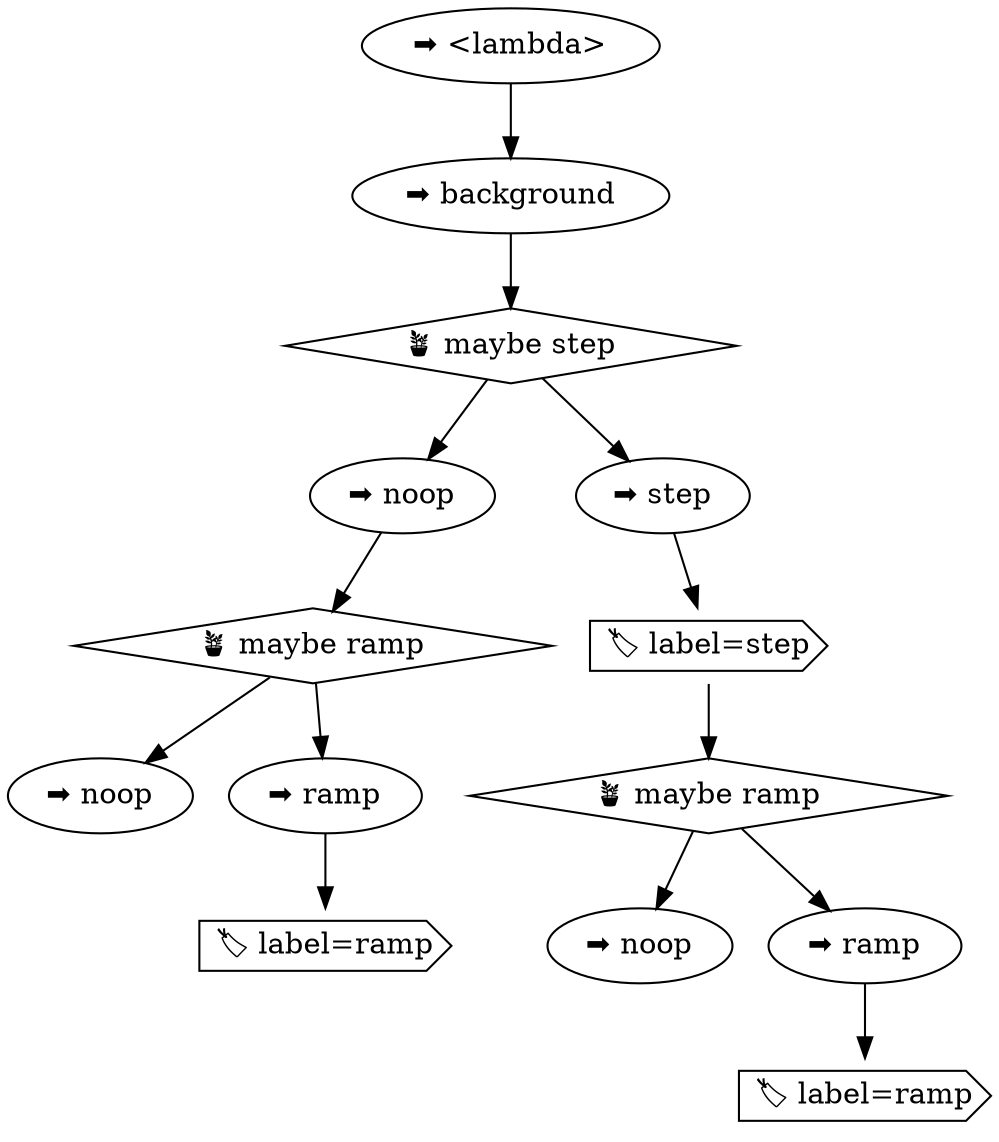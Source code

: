 digraph tree {
    "0x0" [label="➡️ <lambda>" tooltip="None"];
    "0x1" [label="➡️ background" tooltip="{
    'background.offset': 0.0,
    'background.signal_length': 512,
    'background.strength': 0.1
}"];
    "0x2" [label="🪴 maybe step" shape=diamond tooltip="probs=[0.8, 0.2]"];
    "0x3" [label="➡️ noop" tooltip="None"];
    "0x4" [label="🪴 maybe ramp" shape=diamond tooltip="probs=[0.1, 0.9]"];
    "0x5" [label="➡️ noop" tooltip="None"];
    "0x6" [label="➡️ ramp" tooltip="{'ramp.height': 1.0, 'ramp.length': 128}"];
    "0x7" [label="🏷️ label=ramp" shape=cds];
    "0x8" [label="➡️ step" tooltip="{'step.kernel_size': 1, 'step.length': 64}"];
    "0x9" [label="🏷️ label=step" shape=cds];
    "0xa" [label="🪴 maybe ramp" shape=diamond tooltip="probs=[0.1, 0.9]"];
    "0xb" [label="➡️ noop" tooltip="None"];
    "0xc" [label="➡️ ramp" tooltip="{'ramp.height': 1.0, 'ramp.length': 128}"];
    "0xd" [label="🏷️ label=ramp" shape=cds];
    "0x0" -> "0x1";
    "0x1" -> "0x2";
    "0x2" -> "0x3";
    "0x2" -> "0x8";
    "0x3" -> "0x4";
    "0x4" -> "0x5";
    "0x4" -> "0x6";
    "0x6" -> "0x7";
    "0x8" -> "0x9";
    "0x9" -> "0xa";
    "0xa" -> "0xb";
    "0xa" -> "0xc";
    "0xc" -> "0xd";
}
